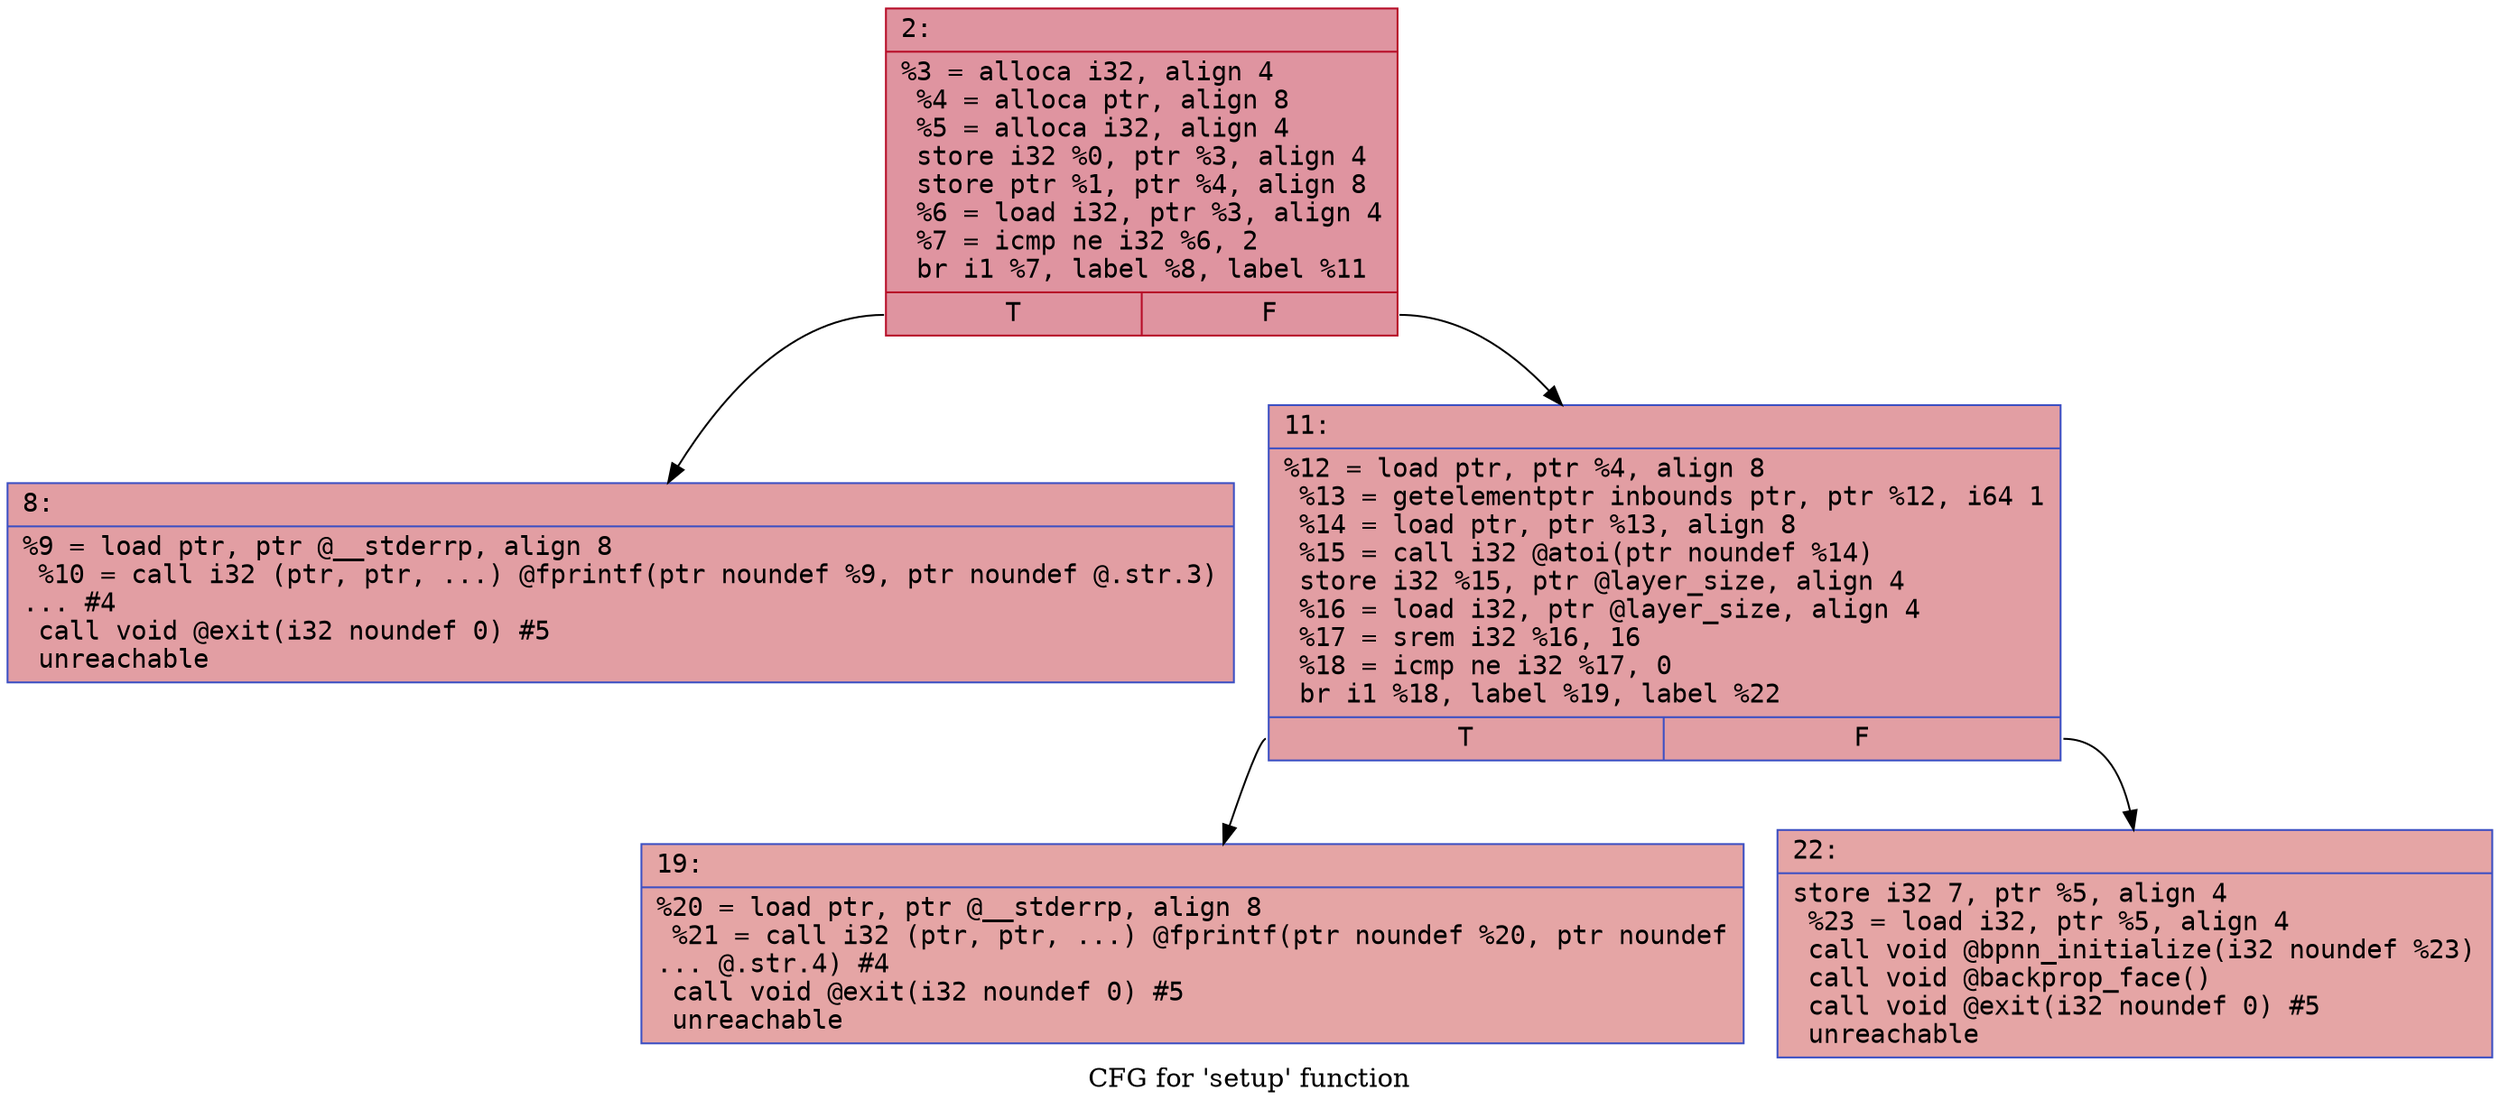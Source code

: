 digraph "CFG for 'setup' function" {
	label="CFG for 'setup' function";

	Node0x6000003a2030 [shape=record,color="#b70d28ff", style=filled, fillcolor="#b70d2870" fontname="Courier",label="{2:\l|  %3 = alloca i32, align 4\l  %4 = alloca ptr, align 8\l  %5 = alloca i32, align 4\l  store i32 %0, ptr %3, align 4\l  store ptr %1, ptr %4, align 8\l  %6 = load i32, ptr %3, align 4\l  %7 = icmp ne i32 %6, 2\l  br i1 %7, label %8, label %11\l|{<s0>T|<s1>F}}"];
	Node0x6000003a2030:s0 -> Node0x6000003a2080[tooltip="2 -> 8\nProbability 50.00%" ];
	Node0x6000003a2030:s1 -> Node0x6000003a20d0[tooltip="2 -> 11\nProbability 50.00%" ];
	Node0x6000003a2080 [shape=record,color="#3d50c3ff", style=filled, fillcolor="#be242e70" fontname="Courier",label="{8:\l|  %9 = load ptr, ptr @__stderrp, align 8\l  %10 = call i32 (ptr, ptr, ...) @fprintf(ptr noundef %9, ptr noundef @.str.3)\l... #4\l  call void @exit(i32 noundef 0) #5\l  unreachable\l}"];
	Node0x6000003a20d0 [shape=record,color="#3d50c3ff", style=filled, fillcolor="#be242e70" fontname="Courier",label="{11:\l|  %12 = load ptr, ptr %4, align 8\l  %13 = getelementptr inbounds ptr, ptr %12, i64 1\l  %14 = load ptr, ptr %13, align 8\l  %15 = call i32 @atoi(ptr noundef %14)\l  store i32 %15, ptr @layer_size, align 4\l  %16 = load i32, ptr @layer_size, align 4\l  %17 = srem i32 %16, 16\l  %18 = icmp ne i32 %17, 0\l  br i1 %18, label %19, label %22\l|{<s0>T|<s1>F}}"];
	Node0x6000003a20d0:s0 -> Node0x6000003a2120[tooltip="11 -> 19\nProbability 50.00%" ];
	Node0x6000003a20d0:s1 -> Node0x6000003a2170[tooltip="11 -> 22\nProbability 50.00%" ];
	Node0x6000003a2120 [shape=record,color="#3d50c3ff", style=filled, fillcolor="#c5333470" fontname="Courier",label="{19:\l|  %20 = load ptr, ptr @__stderrp, align 8\l  %21 = call i32 (ptr, ptr, ...) @fprintf(ptr noundef %20, ptr noundef\l... @.str.4) #4\l  call void @exit(i32 noundef 0) #5\l  unreachable\l}"];
	Node0x6000003a2170 [shape=record,color="#3d50c3ff", style=filled, fillcolor="#c5333470" fontname="Courier",label="{22:\l|  store i32 7, ptr %5, align 4\l  %23 = load i32, ptr %5, align 4\l  call void @bpnn_initialize(i32 noundef %23)\l  call void @backprop_face()\l  call void @exit(i32 noundef 0) #5\l  unreachable\l}"];
}
